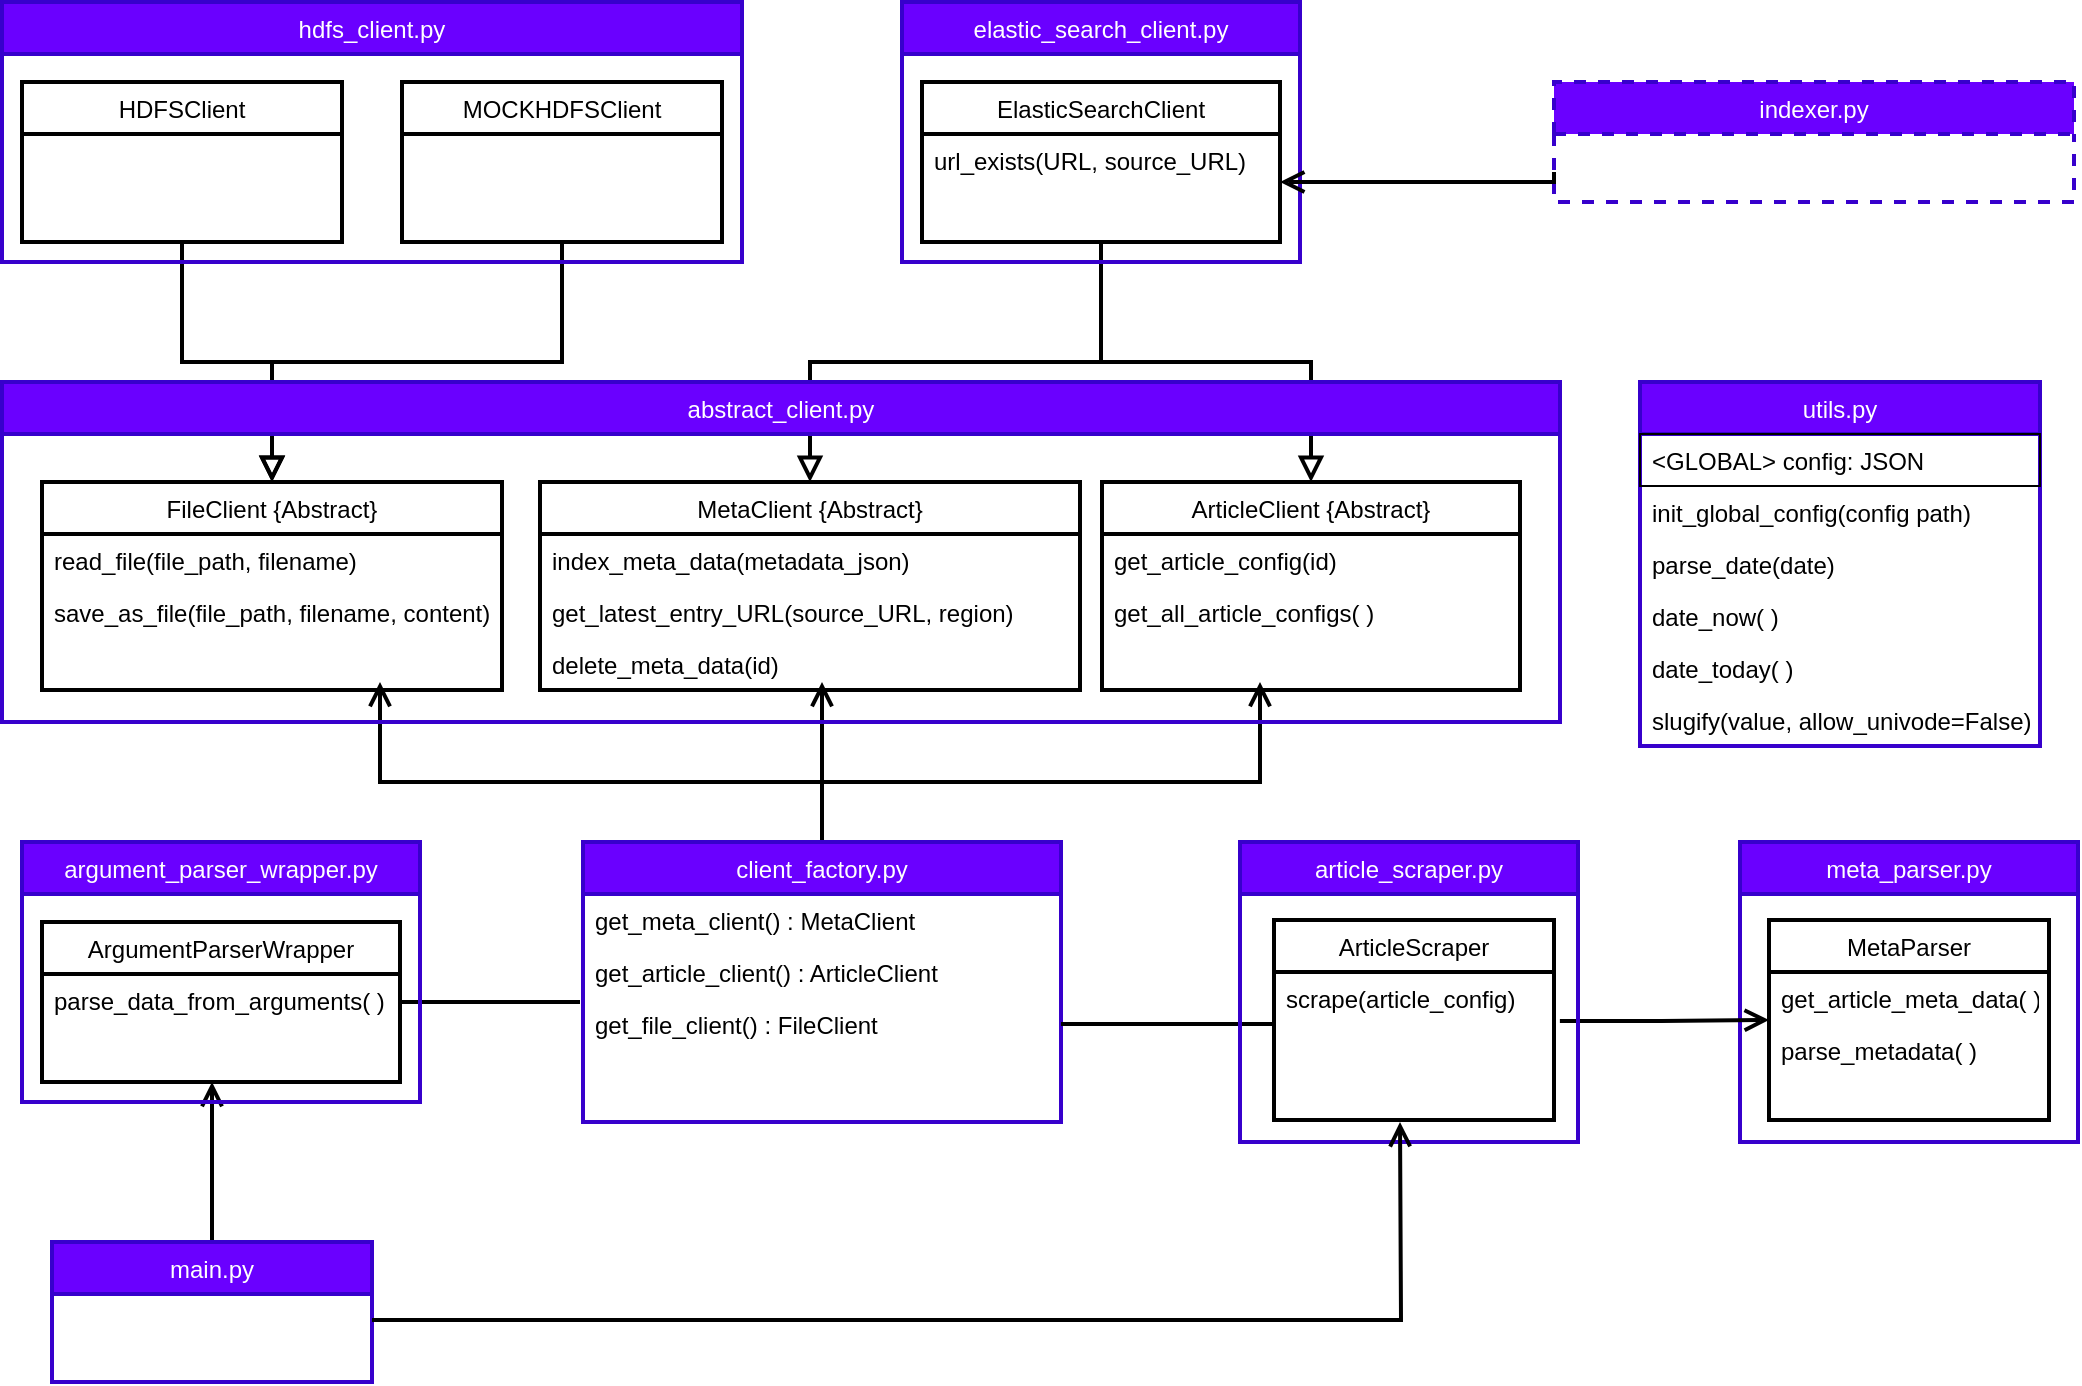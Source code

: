 <mxfile version="14.9.6" type="device"><diagram id="C5RBs43oDa-KdzZeNtuy" name="Page-1"><mxGraphModel dx="2062" dy="1192" grid="1" gridSize="10" guides="1" tooltips="1" connect="1" arrows="1" fold="1" page="1" pageScale="1" pageWidth="827" pageHeight="1169" math="0" shadow="0"><root><mxCell id="WIyWlLk6GJQsqaUBKTNV-0"/><mxCell id="WIyWlLk6GJQsqaUBKTNV-1" parent="WIyWlLk6GJQsqaUBKTNV-0"/><mxCell id="zkfFHV4jXpPFQw0GAbJ--6" value="MetaClient {Abstract}" style="swimlane;fontStyle=0;align=center;verticalAlign=top;childLayout=stackLayout;horizontal=1;startSize=26;horizontalStack=0;resizeParent=1;resizeLast=0;collapsible=1;marginBottom=0;rounded=0;shadow=0;strokeWidth=2;" parent="WIyWlLk6GJQsqaUBKTNV-1" vertex="1"><mxGeometry x="320" y="280" width="270" height="104" as="geometry"><mxRectangle x="130" y="380" width="160" height="26" as="alternateBounds"/></mxGeometry></mxCell><mxCell id="d3ArabSd3GdG2mf5Lasr-48" value="index_meta_data(metadata_json)" style="text;align=left;verticalAlign=top;spacingLeft=4;spacingRight=4;overflow=hidden;rotatable=0;points=[[0,0.5],[1,0.5]];portConstraint=eastwest;" parent="zkfFHV4jXpPFQw0GAbJ--6" vertex="1"><mxGeometry y="26" width="270" height="26" as="geometry"/></mxCell><mxCell id="d3ArabSd3GdG2mf5Lasr-51" value="get_latest_entry_URL(source_URL, region)" style="text;align=left;verticalAlign=top;spacingLeft=4;spacingRight=4;overflow=hidden;rotatable=0;points=[[0,0.5],[1,0.5]];portConstraint=eastwest;" parent="zkfFHV4jXpPFQw0GAbJ--6" vertex="1"><mxGeometry y="52" width="270" height="26" as="geometry"/></mxCell><mxCell id="d3ArabSd3GdG2mf5Lasr-49" value="delete_meta_data(id)" style="text;align=left;verticalAlign=top;spacingLeft=4;spacingRight=4;overflow=hidden;rotatable=0;points=[[0,0.5],[1,0.5]];portConstraint=eastwest;" parent="zkfFHV4jXpPFQw0GAbJ--6" vertex="1"><mxGeometry y="78" width="270" height="26" as="geometry"/></mxCell><mxCell id="d3ArabSd3GdG2mf5Lasr-20" style="edgeStyle=orthogonalEdgeStyle;rounded=0;orthogonalLoop=1;jettySize=auto;html=1;entryX=0.5;entryY=0;entryDx=0;entryDy=0;exitX=0.5;exitY=1;exitDx=0;exitDy=0;endArrow=block;endFill=0;endSize=8;strokeWidth=2;" parent="WIyWlLk6GJQsqaUBKTNV-1" source="d3ArabSd3GdG2mf5Lasr-8" target="zkfFHV4jXpPFQw0GAbJ--6" edge="1"><mxGeometry relative="1" as="geometry"><mxPoint x="471" y="185" as="sourcePoint"/></mxGeometry></mxCell><mxCell id="d3ArabSd3GdG2mf5Lasr-21" style="edgeStyle=orthogonalEdgeStyle;rounded=0;orthogonalLoop=1;jettySize=auto;html=1;entryX=0.5;entryY=0;entryDx=0;entryDy=0;endArrow=block;endFill=0;endSize=8;strokeWidth=2;" parent="WIyWlLk6GJQsqaUBKTNV-1" source="d3ArabSd3GdG2mf5Lasr-8" target="d3ArabSd3GdG2mf5Lasr-15" edge="1"><mxGeometry relative="1" as="geometry"/></mxCell><mxCell id="d3ArabSd3GdG2mf5Lasr-8" value="ElasticSearchClient" style="swimlane;fontStyle=0;align=center;verticalAlign=top;childLayout=stackLayout;horizontal=1;startSize=26;horizontalStack=0;resizeParent=1;resizeLast=0;collapsible=1;marginBottom=0;rounded=0;shadow=0;strokeWidth=2;" parent="WIyWlLk6GJQsqaUBKTNV-1" vertex="1"><mxGeometry x="511" y="80" width="179" height="80" as="geometry"><mxRectangle x="130" y="380" width="160" height="26" as="alternateBounds"/></mxGeometry></mxCell><mxCell id="9k2OGZvrZ5rrHQXTmMzg-5" value="url_exists(URL, source_URL)" style="text;align=left;verticalAlign=top;spacingLeft=4;spacingRight=4;overflow=hidden;rotatable=0;points=[[0,0.5],[1,0.5]];portConstraint=eastwest;" parent="d3ArabSd3GdG2mf5Lasr-8" vertex="1"><mxGeometry y="26" width="179" height="26" as="geometry"/></mxCell><mxCell id="d3ArabSd3GdG2mf5Lasr-11" value="FileClient {Abstract}" style="swimlane;fontStyle=0;align=center;verticalAlign=top;childLayout=stackLayout;horizontal=1;startSize=26;horizontalStack=0;resizeParent=1;resizeLast=0;collapsible=1;marginBottom=0;rounded=0;shadow=0;strokeWidth=2;" parent="WIyWlLk6GJQsqaUBKTNV-1" vertex="1"><mxGeometry x="71" y="280" width="230" height="104" as="geometry"><mxRectangle x="130" y="380" width="160" height="26" as="alternateBounds"/></mxGeometry></mxCell><mxCell id="d3ArabSd3GdG2mf5Lasr-53" value="read_file(file_path, filename)" style="text;align=left;verticalAlign=top;spacingLeft=4;spacingRight=4;overflow=hidden;rotatable=0;points=[[0,0.5],[1,0.5]];portConstraint=eastwest;" parent="d3ArabSd3GdG2mf5Lasr-11" vertex="1"><mxGeometry y="26" width="230" height="26" as="geometry"/></mxCell><mxCell id="d3ArabSd3GdG2mf5Lasr-54" value="save_as_file(file_path, filename, content)" style="text;align=left;verticalAlign=top;spacingLeft=4;spacingRight=4;overflow=hidden;rotatable=0;points=[[0,0.5],[1,0.5]];portConstraint=eastwest;" parent="d3ArabSd3GdG2mf5Lasr-11" vertex="1"><mxGeometry y="52" width="230" height="26" as="geometry"/></mxCell><mxCell id="d3ArabSd3GdG2mf5Lasr-55" value="" style="text;align=left;verticalAlign=top;spacingLeft=4;spacingRight=4;overflow=hidden;rotatable=0;points=[[0,0.5],[1,0.5]];portConstraint=eastwest;" parent="d3ArabSd3GdG2mf5Lasr-11" vertex="1"><mxGeometry y="78" width="230" height="26" as="geometry"/></mxCell><mxCell id="d3ArabSd3GdG2mf5Lasr-15" value="ArticleClient {Abstract}" style="swimlane;fontStyle=0;align=center;verticalAlign=top;childLayout=stackLayout;horizontal=1;startSize=26;horizontalStack=0;resizeParent=1;resizeLast=0;collapsible=1;marginBottom=0;rounded=0;shadow=0;strokeWidth=2;" parent="WIyWlLk6GJQsqaUBKTNV-1" vertex="1"><mxGeometry x="601" y="280" width="209" height="104" as="geometry"><mxRectangle x="130" y="380" width="160" height="26" as="alternateBounds"/></mxGeometry></mxCell><mxCell id="d3ArabSd3GdG2mf5Lasr-50" value="get_article_config(id)" style="text;align=left;verticalAlign=top;spacingLeft=4;spacingRight=4;overflow=hidden;rotatable=0;points=[[0,0.5],[1,0.5]];portConstraint=eastwest;" parent="d3ArabSd3GdG2mf5Lasr-15" vertex="1"><mxGeometry y="26" width="209" height="26" as="geometry"/></mxCell><mxCell id="9k2OGZvrZ5rrHQXTmMzg-0" value="get_all_article_configs( )" style="text;align=left;verticalAlign=top;spacingLeft=4;spacingRight=4;overflow=hidden;rotatable=0;points=[[0,0.5],[1,0.5]];portConstraint=eastwest;" parent="d3ArabSd3GdG2mf5Lasr-15" vertex="1"><mxGeometry y="52" width="209" height="26" as="geometry"/></mxCell><mxCell id="d3ArabSd3GdG2mf5Lasr-27" style="edgeStyle=orthogonalEdgeStyle;rounded=0;orthogonalLoop=1;jettySize=auto;html=1;endArrow=block;endFill=0;strokeWidth=2;endSize=8;" parent="WIyWlLk6GJQsqaUBKTNV-1" source="d3ArabSd3GdG2mf5Lasr-22" target="d3ArabSd3GdG2mf5Lasr-11" edge="1"><mxGeometry relative="1" as="geometry"/></mxCell><mxCell id="d3ArabSd3GdG2mf5Lasr-22" value="MOCKHDFSClient" style="swimlane;fontStyle=0;align=center;verticalAlign=top;childLayout=stackLayout;horizontal=1;startSize=26;horizontalStack=0;resizeParent=1;resizeLast=0;collapsible=1;marginBottom=0;rounded=0;shadow=0;strokeWidth=2;" parent="WIyWlLk6GJQsqaUBKTNV-1" vertex="1"><mxGeometry x="251" y="80" width="160" height="80" as="geometry"><mxRectangle x="130" y="380" width="160" height="26" as="alternateBounds"/></mxGeometry></mxCell><mxCell id="d3ArabSd3GdG2mf5Lasr-23" value="" style="text;align=left;verticalAlign=top;spacingLeft=4;spacingRight=4;overflow=hidden;rotatable=0;points=[[0,0.5],[1,0.5]];portConstraint=eastwest;" parent="d3ArabSd3GdG2mf5Lasr-22" vertex="1"><mxGeometry y="26" width="160" height="26" as="geometry"/></mxCell><mxCell id="d3ArabSd3GdG2mf5Lasr-26" style="edgeStyle=orthogonalEdgeStyle;rounded=0;orthogonalLoop=1;jettySize=auto;html=1;endArrow=block;endFill=0;endSize=8;strokeWidth=2;" parent="WIyWlLk6GJQsqaUBKTNV-1" source="d3ArabSd3GdG2mf5Lasr-24" target="d3ArabSd3GdG2mf5Lasr-11" edge="1"><mxGeometry relative="1" as="geometry"/></mxCell><mxCell id="d3ArabSd3GdG2mf5Lasr-24" value="HDFSClient" style="swimlane;fontStyle=0;align=center;verticalAlign=top;childLayout=stackLayout;horizontal=1;startSize=26;horizontalStack=0;resizeParent=1;resizeLast=0;collapsible=1;marginBottom=0;rounded=0;shadow=0;strokeWidth=2;" parent="WIyWlLk6GJQsqaUBKTNV-1" vertex="1"><mxGeometry x="61" y="80" width="160" height="80" as="geometry"><mxRectangle x="130" y="380" width="160" height="26" as="alternateBounds"/></mxGeometry></mxCell><mxCell id="d3ArabSd3GdG2mf5Lasr-25" value="" style="text;align=left;verticalAlign=top;spacingLeft=4;spacingRight=4;overflow=hidden;rotatable=0;points=[[0,0.5],[1,0.5]];portConstraint=eastwest;" parent="d3ArabSd3GdG2mf5Lasr-24" vertex="1"><mxGeometry y="26" width="160" height="26" as="geometry"/></mxCell><mxCell id="d3ArabSd3GdG2mf5Lasr-40" style="edgeStyle=orthogonalEdgeStyle;rounded=0;orthogonalLoop=1;jettySize=auto;html=1;endArrow=open;endFill=0;endSize=8;strokeWidth=2;" parent="WIyWlLk6GJQsqaUBKTNV-1" source="d3ArabSd3GdG2mf5Lasr-28" edge="1"><mxGeometry relative="1" as="geometry"><mxPoint x="240" y="380" as="targetPoint"/><Array as="points"><mxPoint x="461" y="430"/><mxPoint x="240" y="430"/></Array></mxGeometry></mxCell><mxCell id="d3ArabSd3GdG2mf5Lasr-41" style="edgeStyle=orthogonalEdgeStyle;rounded=0;orthogonalLoop=1;jettySize=auto;html=1;endArrow=open;endFill=0;endSize=8;strokeWidth=2;" parent="WIyWlLk6GJQsqaUBKTNV-1" source="d3ArabSd3GdG2mf5Lasr-28" edge="1"><mxGeometry relative="1" as="geometry"><mxPoint x="461" y="380" as="targetPoint"/></mxGeometry></mxCell><mxCell id="d3ArabSd3GdG2mf5Lasr-42" style="edgeStyle=orthogonalEdgeStyle;rounded=0;orthogonalLoop=1;jettySize=auto;html=1;endArrow=open;endFill=0;endSize=8;strokeWidth=2;" parent="WIyWlLk6GJQsqaUBKTNV-1" source="d3ArabSd3GdG2mf5Lasr-28" edge="1"><mxGeometry relative="1" as="geometry"><mxPoint x="680" y="380" as="targetPoint"/><Array as="points"><mxPoint x="461" y="430"/><mxPoint x="680" y="430"/></Array></mxGeometry></mxCell><mxCell id="d3ArabSd3GdG2mf5Lasr-28" value="client_factory.py" style="swimlane;fontStyle=0;align=center;verticalAlign=top;childLayout=stackLayout;horizontal=1;startSize=26;horizontalStack=0;resizeParent=1;resizeLast=0;collapsible=1;marginBottom=0;rounded=0;shadow=0;strokeWidth=2;fillColor=#6a00ff;strokeColor=#3700CC;fontColor=#ffffff;" parent="WIyWlLk6GJQsqaUBKTNV-1" vertex="1"><mxGeometry x="341.5" y="460" width="239" height="140" as="geometry"><mxRectangle x="130" y="380" width="160" height="26" as="alternateBounds"/></mxGeometry></mxCell><mxCell id="d3ArabSd3GdG2mf5Lasr-9" value="get_meta_client() : MetaClient" style="text;align=left;verticalAlign=top;spacingLeft=4;spacingRight=4;overflow=hidden;rotatable=0;points=[[0,0.5],[1,0.5]];portConstraint=eastwest;" parent="d3ArabSd3GdG2mf5Lasr-28" vertex="1"><mxGeometry y="26" width="239" height="26" as="geometry"/></mxCell><mxCell id="d3ArabSd3GdG2mf5Lasr-46" value="get_article_client() : ArticleClient&#10;&#10;get_file_client() : FileClient&#10;" style="text;align=left;verticalAlign=top;spacingLeft=4;spacingRight=4;overflow=hidden;rotatable=0;points=[[0,0.5],[1,0.5]];portConstraint=eastwest;" parent="d3ArabSd3GdG2mf5Lasr-28" vertex="1"><mxGeometry y="52" width="239" height="26" as="geometry"/></mxCell><mxCell id="d3ArabSd3GdG2mf5Lasr-47" value="get_file_client() : FileClient" style="text;align=left;verticalAlign=top;spacingLeft=4;spacingRight=4;overflow=hidden;rotatable=0;points=[[0,0.5],[1,0.5]];portConstraint=eastwest;" parent="d3ArabSd3GdG2mf5Lasr-28" vertex="1"><mxGeometry y="78" width="239" height="26" as="geometry"/></mxCell><mxCell id="d3ArabSd3GdG2mf5Lasr-57" style="edgeStyle=orthogonalEdgeStyle;rounded=0;orthogonalLoop=1;jettySize=auto;html=1;endArrow=none;endFill=0;endSize=8;strokeWidth=2;" parent="WIyWlLk6GJQsqaUBKTNV-1" source="d3ArabSd3GdG2mf5Lasr-30" edge="1"><mxGeometry relative="1" as="geometry"><mxPoint x="340" y="540" as="targetPoint"/></mxGeometry></mxCell><mxCell id="d3ArabSd3GdG2mf5Lasr-30" value="ArgumentParserWrapper" style="swimlane;fontStyle=0;align=center;verticalAlign=top;childLayout=stackLayout;horizontal=1;startSize=26;horizontalStack=0;resizeParent=1;resizeLast=0;collapsible=1;marginBottom=0;rounded=0;shadow=0;strokeWidth=2;" parent="WIyWlLk6GJQsqaUBKTNV-1" vertex="1"><mxGeometry x="71" y="500" width="179" height="80" as="geometry"><mxRectangle x="130" y="380" width="160" height="26" as="alternateBounds"/></mxGeometry></mxCell><mxCell id="d3ArabSd3GdG2mf5Lasr-56" value="parse_data_from_arguments( )" style="text;align=left;verticalAlign=top;spacingLeft=4;spacingRight=4;overflow=hidden;rotatable=0;points=[[0,0.5],[1,0.5]];portConstraint=eastwest;" parent="d3ArabSd3GdG2mf5Lasr-30" vertex="1"><mxGeometry y="26" width="179" height="26" as="geometry"/></mxCell><mxCell id="d3ArabSd3GdG2mf5Lasr-58" style="edgeStyle=orthogonalEdgeStyle;rounded=0;orthogonalLoop=1;jettySize=auto;html=1;endArrow=open;endFill=0;endSize=8;strokeWidth=2;" parent="WIyWlLk6GJQsqaUBKTNV-1" source="d3ArabSd3GdG2mf5Lasr-32" edge="1"><mxGeometry relative="1" as="geometry"><mxPoint x="156" y="580" as="targetPoint"/></mxGeometry></mxCell><mxCell id="d3ArabSd3GdG2mf5Lasr-32" value="main.py" style="swimlane;fontStyle=0;align=center;verticalAlign=top;childLayout=stackLayout;horizontal=1;startSize=26;horizontalStack=0;resizeParent=1;resizeLast=0;collapsible=1;marginBottom=0;rounded=0;shadow=0;strokeWidth=2;fillColor=#6a00ff;strokeColor=#3700CC;fontColor=#ffffff;" parent="WIyWlLk6GJQsqaUBKTNV-1" vertex="1"><mxGeometry x="76" y="660" width="160" height="70" as="geometry"><mxRectangle x="130" y="380" width="160" height="26" as="alternateBounds"/></mxGeometry></mxCell><mxCell id="d3ArabSd3GdG2mf5Lasr-33" value="" style="text;align=left;verticalAlign=top;spacingLeft=4;spacingRight=4;overflow=hidden;rotatable=0;points=[[0,0.5],[1,0.5]];portConstraint=eastwest;" parent="d3ArabSd3GdG2mf5Lasr-32" vertex="1"><mxGeometry y="26" width="160" height="26" as="geometry"/></mxCell><mxCell id="d3ArabSd3GdG2mf5Lasr-31" value="" style="text;align=left;verticalAlign=top;spacingLeft=4;spacingRight=4;overflow=hidden;rotatable=0;points=[[0,0.5],[1,0.5]];portConstraint=eastwest;" parent="d3ArabSd3GdG2mf5Lasr-32" vertex="1"><mxGeometry y="52" width="160" height="8" as="geometry"/></mxCell><mxCell id="d3ArabSd3GdG2mf5Lasr-34" value="hdfs_client.py" style="swimlane;fontStyle=0;align=center;verticalAlign=top;childLayout=stackLayout;horizontal=1;startSize=26;horizontalStack=0;resizeParent=1;resizeLast=0;collapsible=1;marginBottom=0;rounded=0;shadow=0;strokeWidth=2;fillColor=#6a00ff;strokeColor=#3700CC;fontColor=#ffffff;" parent="WIyWlLk6GJQsqaUBKTNV-1" vertex="1"><mxGeometry x="51" y="40" width="370" height="130" as="geometry"><mxRectangle x="130" y="380" width="160" height="26" as="alternateBounds"/></mxGeometry></mxCell><mxCell id="d3ArabSd3GdG2mf5Lasr-35" value="" style="text;align=left;verticalAlign=top;spacingLeft=4;spacingRight=4;overflow=hidden;rotatable=0;points=[[0,0.5],[1,0.5]];portConstraint=eastwest;" parent="d3ArabSd3GdG2mf5Lasr-34" vertex="1"><mxGeometry y="26" width="370" height="26" as="geometry"/></mxCell><mxCell id="d3ArabSd3GdG2mf5Lasr-36" value="elastic_search_client.py" style="swimlane;fontStyle=0;align=center;verticalAlign=top;childLayout=stackLayout;horizontal=1;startSize=26;horizontalStack=0;resizeParent=1;resizeLast=0;collapsible=1;marginBottom=0;rounded=0;shadow=0;strokeWidth=2;fillColor=#6a00ff;strokeColor=#3700CC;fontColor=#ffffff;" parent="WIyWlLk6GJQsqaUBKTNV-1" vertex="1"><mxGeometry x="501" y="40" width="199" height="130" as="geometry"><mxRectangle x="130" y="380" width="160" height="26" as="alternateBounds"/></mxGeometry></mxCell><mxCell id="d3ArabSd3GdG2mf5Lasr-37" value="" style="text;align=left;verticalAlign=top;spacingLeft=4;spacingRight=4;overflow=hidden;rotatable=0;points=[[0,0.5],[1,0.5]];portConstraint=eastwest;" parent="d3ArabSd3GdG2mf5Lasr-36" vertex="1"><mxGeometry y="26" width="199" height="26" as="geometry"/></mxCell><mxCell id="d3ArabSd3GdG2mf5Lasr-38" value="abstract_client.py" style="swimlane;fontStyle=0;align=center;verticalAlign=top;childLayout=stackLayout;horizontal=1;startSize=26;horizontalStack=0;resizeParent=1;resizeLast=0;collapsible=1;marginBottom=0;rounded=0;shadow=0;strokeWidth=2;fillColor=#6a00ff;strokeColor=#3700CC;fontColor=#ffffff;" parent="WIyWlLk6GJQsqaUBKTNV-1" vertex="1"><mxGeometry x="51" y="230" width="779" height="170" as="geometry"><mxRectangle x="130" y="380" width="160" height="26" as="alternateBounds"/></mxGeometry></mxCell><mxCell id="d3ArabSd3GdG2mf5Lasr-43" value="argument_parser_wrapper.py" style="swimlane;fontStyle=0;align=center;verticalAlign=top;childLayout=stackLayout;horizontal=1;startSize=26;horizontalStack=0;resizeParent=1;resizeLast=0;collapsible=1;marginBottom=0;rounded=0;shadow=0;strokeWidth=2;fillColor=#6a00ff;strokeColor=#3700CC;fontColor=#ffffff;" parent="WIyWlLk6GJQsqaUBKTNV-1" vertex="1"><mxGeometry x="61" y="460" width="199" height="130" as="geometry"><mxRectangle x="130" y="380" width="160" height="26" as="alternateBounds"/></mxGeometry></mxCell><mxCell id="d3ArabSd3GdG2mf5Lasr-60" value="meta_parser.py" style="swimlane;fontStyle=0;align=center;verticalAlign=top;childLayout=stackLayout;horizontal=1;startSize=26;horizontalStack=0;resizeParent=1;resizeLast=0;collapsible=1;marginBottom=0;rounded=0;shadow=0;strokeWidth=2;fillColor=#6a00ff;strokeColor=#3700CC;fontColor=#ffffff;" parent="WIyWlLk6GJQsqaUBKTNV-1" vertex="1"><mxGeometry x="920" y="460" width="169" height="150" as="geometry"><mxRectangle x="130" y="380" width="160" height="26" as="alternateBounds"/></mxGeometry></mxCell><mxCell id="GFnbuFrIcTO5w0iId3gG-7" style="edgeStyle=orthogonalEdgeStyle;rounded=0;orthogonalLoop=1;jettySize=auto;html=1;entryX=1;entryY=0.5;entryDx=0;entryDy=0;endArrow=none;endFill=0;strokeWidth=2;exitX=0;exitY=0.5;exitDx=0;exitDy=0;" parent="WIyWlLk6GJQsqaUBKTNV-1" source="9k2OGZvrZ5rrHQXTmMzg-1" target="d3ArabSd3GdG2mf5Lasr-47" edge="1"><mxGeometry relative="1" as="geometry"><mxPoint x="680" y="551" as="sourcePoint"/><Array as="points"><mxPoint x="687" y="551"/></Array></mxGeometry></mxCell><mxCell id="GFnbuFrIcTO5w0iId3gG-9" style="edgeStyle=orthogonalEdgeStyle;rounded=0;orthogonalLoop=1;jettySize=auto;html=1;entryX=0;entryY=0.5;entryDx=0;entryDy=0;endArrow=open;endFill=0;strokeWidth=2;endSize=8;exitX=1.021;exitY=0.331;exitDx=0;exitDy=0;exitPerimeter=0;" parent="WIyWlLk6GJQsqaUBKTNV-1" source="9k2OGZvrZ5rrHQXTmMzg-1" target="GFnbuFrIcTO5w0iId3gG-6" edge="1"><mxGeometry relative="1" as="geometry"><mxPoint x="839" y="550" as="sourcePoint"/></mxGeometry></mxCell><mxCell id="GFnbuFrIcTO5w0iId3gG-0" value="ArticleScraper" style="swimlane;fontStyle=0;childLayout=stackLayout;horizontal=1;startSize=26;horizontalStack=0;resizeParent=1;resizeParentMax=0;resizeLast=0;collapsible=1;marginBottom=0;strokeWidth=2;" parent="WIyWlLk6GJQsqaUBKTNV-1" vertex="1"><mxGeometry x="687" y="499" width="140" height="100" as="geometry"/></mxCell><mxCell id="9k2OGZvrZ5rrHQXTmMzg-1" value="scrape(article_config)" style="text;align=left;verticalAlign=top;spacingLeft=4;spacingRight=4;overflow=hidden;rotatable=0;points=[[0,0.5],[1,0.5]];portConstraint=eastwest;" parent="GFnbuFrIcTO5w0iId3gG-0" vertex="1"><mxGeometry y="26" width="140" height="74" as="geometry"/></mxCell><mxCell id="GFnbuFrIcTO5w0iId3gG-5" value="article_scraper.py" style="swimlane;fontStyle=0;align=center;verticalAlign=top;childLayout=stackLayout;horizontal=1;startSize=26;horizontalStack=0;resizeParent=1;resizeLast=0;collapsible=1;marginBottom=0;rounded=0;shadow=0;strokeWidth=2;fillColor=#6a00ff;strokeColor=#3700CC;fontColor=#ffffff;" parent="WIyWlLk6GJQsqaUBKTNV-1" vertex="1"><mxGeometry x="670" y="460" width="169" height="150" as="geometry"><mxRectangle x="130" y="380" width="160" height="26" as="alternateBounds"/></mxGeometry></mxCell><mxCell id="GFnbuFrIcTO5w0iId3gG-6" value="MetaParser" style="swimlane;fontStyle=0;childLayout=stackLayout;horizontal=1;startSize=26;horizontalStack=0;resizeParent=1;resizeParentMax=0;resizeLast=0;collapsible=1;marginBottom=0;strokeWidth=2;" parent="WIyWlLk6GJQsqaUBKTNV-1" vertex="1"><mxGeometry x="934.5" y="499" width="140" height="100" as="geometry"/></mxCell><mxCell id="9k2OGZvrZ5rrHQXTmMzg-3" value="get_article_meta_data( )" style="text;align=left;verticalAlign=top;spacingLeft=4;spacingRight=4;overflow=hidden;rotatable=0;points=[[0,0.5],[1,0.5]];portConstraint=eastwest;" parent="GFnbuFrIcTO5w0iId3gG-6" vertex="1"><mxGeometry y="26" width="140" height="26" as="geometry"/></mxCell><mxCell id="9k2OGZvrZ5rrHQXTmMzg-4" value="parse_metadata( )&#10;" style="text;align=left;verticalAlign=top;spacingLeft=4;spacingRight=4;overflow=hidden;rotatable=0;points=[[0,0.5],[1,0.5]];portConstraint=eastwest;" parent="GFnbuFrIcTO5w0iId3gG-6" vertex="1"><mxGeometry y="52" width="140" height="48" as="geometry"/></mxCell><mxCell id="GFnbuFrIcTO5w0iId3gG-10" value="utils.py" style="swimlane;fontStyle=0;align=center;verticalAlign=top;childLayout=stackLayout;horizontal=1;startSize=26;horizontalStack=0;resizeParent=1;resizeLast=0;collapsible=1;marginBottom=0;rounded=0;shadow=0;strokeWidth=2;fillColor=#6a00ff;strokeColor=#3700CC;fontColor=#ffffff;" parent="WIyWlLk6GJQsqaUBKTNV-1" vertex="1"><mxGeometry x="870" y="230" width="200" height="182" as="geometry"><mxRectangle x="130" y="380" width="160" height="26" as="alternateBounds"/></mxGeometry></mxCell><mxCell id="GFnbuFrIcTO5w0iId3gG-11" value="&lt;GLOBAL&gt; config: JSON" style="text;align=left;verticalAlign=top;spacingLeft=4;spacingRight=4;overflow=hidden;rotatable=0;points=[[0,0.5],[1,0.5]];portConstraint=eastwest;strokeColor=#000000;" parent="GFnbuFrIcTO5w0iId3gG-10" vertex="1"><mxGeometry y="26" width="200" height="26" as="geometry"/></mxCell><mxCell id="GFnbuFrIcTO5w0iId3gG-12" value="init_global_config(config path)" style="text;align=left;verticalAlign=top;spacingLeft=4;spacingRight=4;overflow=hidden;rotatable=0;points=[[0,0.5],[1,0.5]];portConstraint=eastwest;" parent="GFnbuFrIcTO5w0iId3gG-10" vertex="1"><mxGeometry y="52" width="200" height="26" as="geometry"/></mxCell><mxCell id="GFnbuFrIcTO5w0iId3gG-18" value="parse_date(date)" style="text;align=left;verticalAlign=top;spacingLeft=4;spacingRight=4;overflow=hidden;rotatable=0;points=[[0,0.5],[1,0.5]];portConstraint=eastwest;" parent="GFnbuFrIcTO5w0iId3gG-10" vertex="1"><mxGeometry y="78" width="200" height="26" as="geometry"/></mxCell><mxCell id="GFnbuFrIcTO5w0iId3gG-19" value="date_now( )" style="text;align=left;verticalAlign=top;spacingLeft=4;spacingRight=4;overflow=hidden;rotatable=0;points=[[0,0.5],[1,0.5]];portConstraint=eastwest;" parent="GFnbuFrIcTO5w0iId3gG-10" vertex="1"><mxGeometry y="104" width="200" height="26" as="geometry"/></mxCell><mxCell id="GFnbuFrIcTO5w0iId3gG-21" value="date_today( )" style="text;align=left;verticalAlign=top;spacingLeft=4;spacingRight=4;overflow=hidden;rotatable=0;points=[[0,0.5],[1,0.5]];portConstraint=eastwest;" parent="GFnbuFrIcTO5w0iId3gG-10" vertex="1"><mxGeometry y="130" width="200" height="26" as="geometry"/></mxCell><mxCell id="GFnbuFrIcTO5w0iId3gG-22" value="slugify(value, allow_univode=False)" style="text;align=left;verticalAlign=top;spacingLeft=4;spacingRight=4;overflow=hidden;rotatable=0;points=[[0,0.5],[1,0.5]];portConstraint=eastwest;" parent="GFnbuFrIcTO5w0iId3gG-10" vertex="1"><mxGeometry y="156" width="200" height="26" as="geometry"/></mxCell><mxCell id="GFnbuFrIcTO5w0iId3gG-13" value="indexer.py" style="swimlane;fontStyle=0;align=center;verticalAlign=top;childLayout=stackLayout;horizontal=1;startSize=26;horizontalStack=0;resizeParent=1;resizeLast=0;collapsible=1;marginBottom=0;rounded=0;shadow=0;strokeWidth=2;fillColor=#6a00ff;strokeColor=#3700CC;dashed=1;fontColor=#ffffff;" parent="WIyWlLk6GJQsqaUBKTNV-1" vertex="1"><mxGeometry x="827" y="80" width="260" height="60" as="geometry"><mxRectangle x="130" y="380" width="160" height="26" as="alternateBounds"/></mxGeometry></mxCell><mxCell id="GFnbuFrIcTO5w0iId3gG-16" style="edgeStyle=orthogonalEdgeStyle;rounded=0;orthogonalLoop=1;jettySize=auto;html=1;endArrow=open;endFill=0;endSize=8;strokeWidth=2;exitX=0;exitY=0.75;exitDx=0;exitDy=0;" parent="WIyWlLk6GJQsqaUBKTNV-1" source="GFnbuFrIcTO5w0iId3gG-13" edge="1"><mxGeometry relative="1" as="geometry"><mxPoint x="690" y="130" as="targetPoint"/><mxPoint x="815" y="130" as="sourcePoint"/><Array as="points"><mxPoint x="827" y="130"/></Array></mxGeometry></mxCell><mxCell id="9k2OGZvrZ5rrHQXTmMzg-2" style="edgeStyle=orthogonalEdgeStyle;rounded=0;orthogonalLoop=1;jettySize=auto;html=1;endArrow=open;endFill=0;endSize=8;strokeWidth=2;" parent="WIyWlLk6GJQsqaUBKTNV-1" source="d3ArabSd3GdG2mf5Lasr-33" edge="1"><mxGeometry relative="1" as="geometry"><mxPoint x="750" y="600" as="targetPoint"/></mxGeometry></mxCell></root></mxGraphModel></diagram></mxfile>